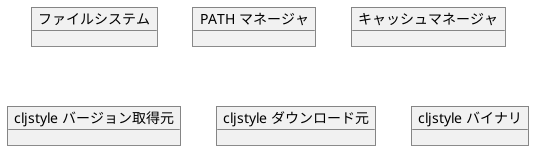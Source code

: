 @startuml domain-model
skinparam packageStyle rectangle

/'
package タスク集約 {
    object "タスク" as task {
        タスクID
        名前
        期日
        担当ユーザーID
    }
}

package ユーザー集約 {
    object "ユーザー" as user {
        ユーザーID
        ユーザー名
        ステータス
    }
}

task::ユーザーID --> user : ユーザーID参照
'/

object "ファイルシステム" as fileSystem

object "PATH マネージャ" as pathManager

object "キャッシュマネージャ" as cacheManager

object "cljstyle バージョン取得元" as versionSource

object "cljstyle ダウンロード元" as binarySource

object "cljstyle バイナリ" as binary
@enduml
